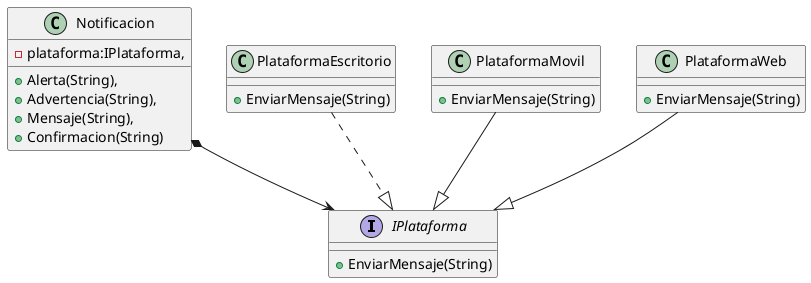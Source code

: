 @startuml

interface IPlataforma{
 +EnviarMensaje(String)
}

class Notificacion {
-plataforma:IPlataforma,
+Alerta(String),
+Advertencia(String),
+Mensaje(String),
+Confirmacion(String)
}

class PlataformaEscritorio {
 +EnviarMensaje(String)
 }

class PlataformaMovil {
 +EnviarMensaje(String)
 }
 
 class PlataformaWeb {
  +EnviarMensaje(String)
 }
 
PlataformaEscritorio ..|> IPlataforma
PlataformaMovil --|>  IPlataforma
PlataformaWeb --|> IPlataforma
Notificacion *--> IPlataforma
@enduml